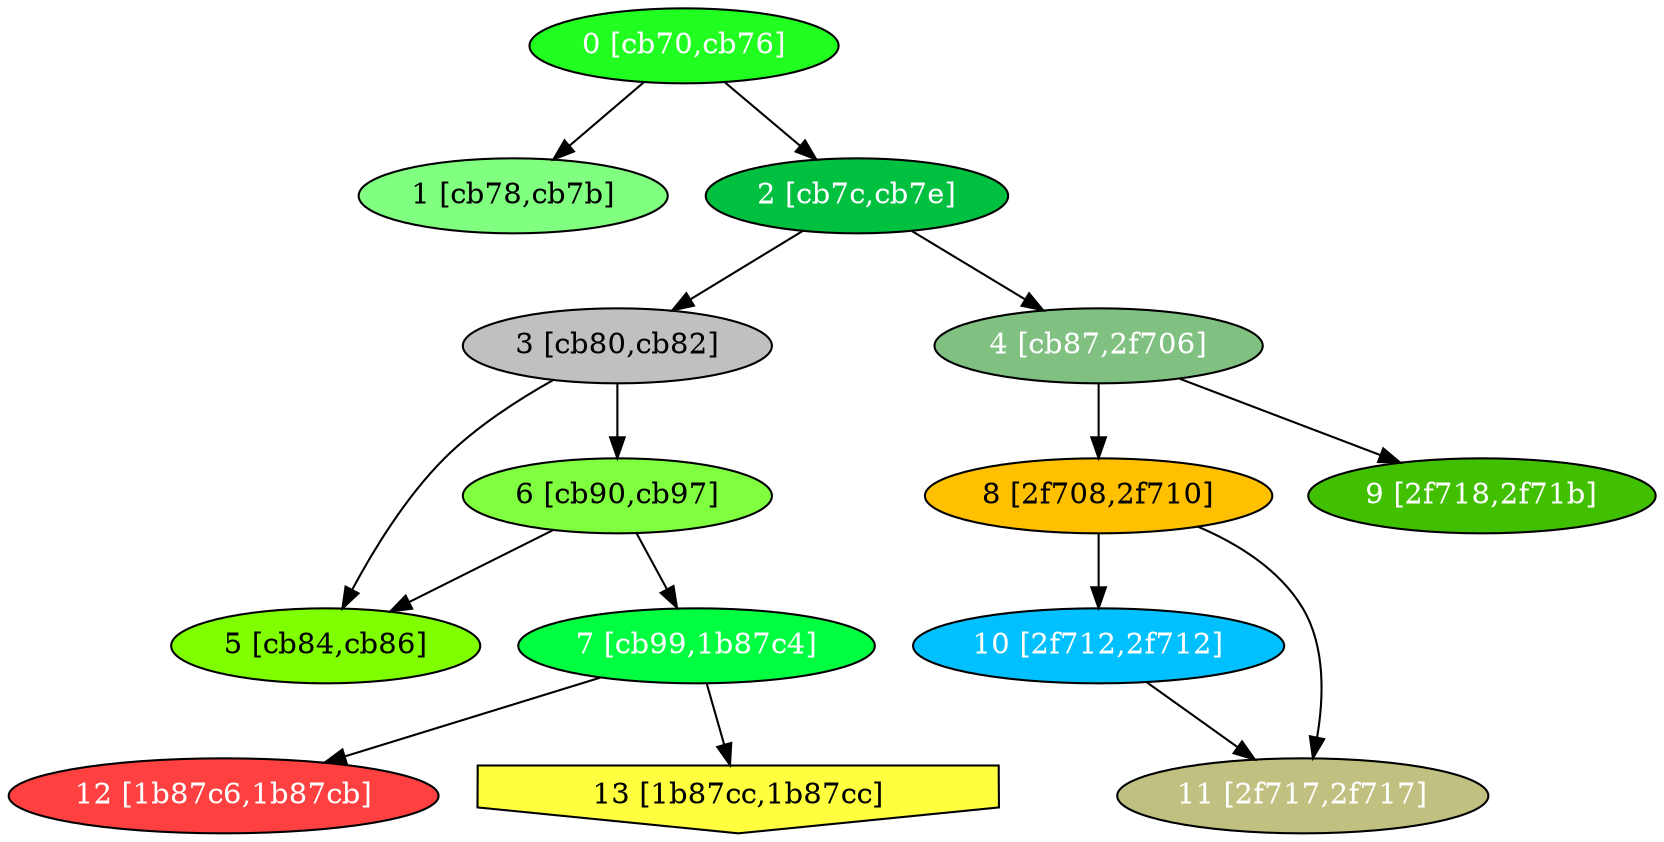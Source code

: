 diGraph libnss3{
	libnss3_0  [style=filled fillcolor="#20FF20" fontcolor="#ffffff" shape=oval label="0 [cb70,cb76]"]
	libnss3_1  [style=filled fillcolor="#80FF80" fontcolor="#000000" shape=oval label="1 [cb78,cb7b]"]
	libnss3_2  [style=filled fillcolor="#00C040" fontcolor="#ffffff" shape=oval label="2 [cb7c,cb7e]"]
	libnss3_3  [style=filled fillcolor="#C0C0C0" fontcolor="#000000" shape=oval label="3 [cb80,cb82]"]
	libnss3_4  [style=filled fillcolor="#80C080" fontcolor="#ffffff" shape=oval label="4 [cb87,2f706]"]
	libnss3_5  [style=filled fillcolor="#80FF00" fontcolor="#000000" shape=oval label="5 [cb84,cb86]"]
	libnss3_6  [style=filled fillcolor="#80FF40" fontcolor="#000000" shape=oval label="6 [cb90,cb97]"]
	libnss3_7  [style=filled fillcolor="#00FF40" fontcolor="#ffffff" shape=oval label="7 [cb99,1b87c4]"]
	libnss3_8  [style=filled fillcolor="#FFC000" fontcolor="#000000" shape=oval label="8 [2f708,2f710]"]
	libnss3_9  [style=filled fillcolor="#40C000" fontcolor="#ffffff" shape=oval label="9 [2f718,2f71b]"]
	libnss3_a  [style=filled fillcolor="#00C0FF" fontcolor="#ffffff" shape=oval label="10 [2f712,2f712]"]
	libnss3_b  [style=filled fillcolor="#C0C080" fontcolor="#ffffff" shape=oval label="11 [2f717,2f717]"]
	libnss3_c  [style=filled fillcolor="#FF4040" fontcolor="#ffffff" shape=oval label="12 [1b87c6,1b87cb]"]
	libnss3_d  [style=filled fillcolor="#FFFF40" fontcolor="#000000" shape=invhouse label="13 [1b87cc,1b87cc]"]

	libnss3_0 -> libnss3_1
	libnss3_0 -> libnss3_2
	libnss3_2 -> libnss3_3
	libnss3_2 -> libnss3_4
	libnss3_3 -> libnss3_5
	libnss3_3 -> libnss3_6
	libnss3_4 -> libnss3_8
	libnss3_4 -> libnss3_9
	libnss3_6 -> libnss3_5
	libnss3_6 -> libnss3_7
	libnss3_7 -> libnss3_c
	libnss3_7 -> libnss3_d
	libnss3_8 -> libnss3_a
	libnss3_8 -> libnss3_b
	libnss3_a -> libnss3_b
}